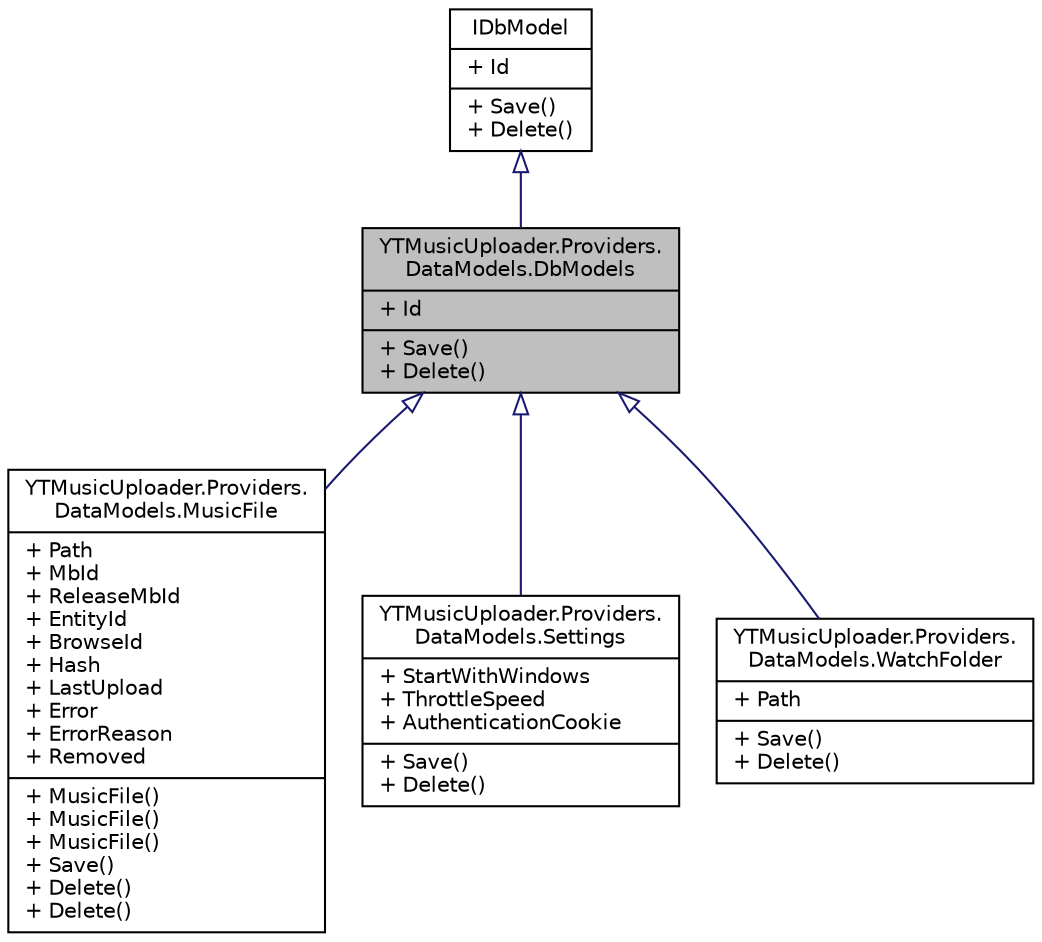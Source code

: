 digraph "YTMusicUploader.Providers.DataModels.DbModels"
{
 // LATEX_PDF_SIZE
  edge [fontname="Helvetica",fontsize="10",labelfontname="Helvetica",labelfontsize="10"];
  node [fontname="Helvetica",fontsize="10",shape=record];
  Node1 [label="{YTMusicUploader.Providers.\lDataModels.DbModels\n|+ Id\l|+ Save()\l+ Delete()\l}",height=0.2,width=0.4,color="black", fillcolor="grey75", style="filled", fontcolor="black",tooltip=" "];
  Node2 -> Node1 [dir="back",color="midnightblue",fontsize="10",style="solid",arrowtail="onormal",fontname="Helvetica"];
  Node2 [label="{IDbModel\n|+ Id\l|+ Save()\l+ Delete()\l}",height=0.2,width=0.4,color="black", fillcolor="white", style="filled",URL="$d9/da3/interface_y_t_music_uploader_1_1_providers_1_1_data_models_1_1_i_db_model.html",tooltip=" "];
  Node1 -> Node3 [dir="back",color="midnightblue",fontsize="10",style="solid",arrowtail="onormal",fontname="Helvetica"];
  Node3 [label="{YTMusicUploader.Providers.\lDataModels.MusicFile\n|+ Path\l+ MbId\l+ ReleaseMbId\l+ EntityId\l+ BrowseId\l+ Hash\l+ LastUpload\l+ Error\l+ ErrorReason\l+ Removed\l|+ MusicFile()\l+ MusicFile()\l+ MusicFile()\l+ Save()\l+ Delete()\l+ Delete()\l}",height=0.2,width=0.4,color="black", fillcolor="white", style="filled",URL="$df/d9a/class_y_t_music_uploader_1_1_providers_1_1_data_models_1_1_music_file.html",tooltip="Music library file and status"];
  Node1 -> Node4 [dir="back",color="midnightblue",fontsize="10",style="solid",arrowtail="onormal",fontname="Helvetica"];
  Node4 [label="{YTMusicUploader.Providers.\lDataModels.Settings\n|+ StartWithWindows\l+ ThrottleSpeed\l+ AuthenticationCookie\l|+ Save()\l+ Delete()\l}",height=0.2,width=0.4,color="black", fillcolor="white", style="filled",URL="$dc/d52/class_y_t_music_uploader_1_1_providers_1_1_data_models_1_1_settings.html",tooltip="Application settings data"];
  Node1 -> Node5 [dir="back",color="midnightblue",fontsize="10",style="solid",arrowtail="onormal",fontname="Helvetica"];
  Node5 [label="{YTMusicUploader.Providers.\lDataModels.WatchFolder\n|+ Path\l|+ Save()\l+ Delete()\l}",height=0.2,width=0.4,color="black", fillcolor="white", style="filled",URL="$d2/d8f/class_y_t_music_uploader_1_1_providers_1_1_data_models_1_1_watch_folder.html",tooltip="Selected libraries to scan and watch data"];
}

